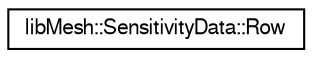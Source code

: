 digraph "Graphical Class Hierarchy"
{
  edge [fontname="FreeSans",fontsize="10",labelfontname="FreeSans",labelfontsize="10"];
  node [fontname="FreeSans",fontsize="10",shape=record];
  rankdir="LR";
  Node1 [label="libMesh::SensitivityData::Row",height=0.2,width=0.4,color="black", fillcolor="white", style="filled",URL="$classlibMesh_1_1SensitivityData_1_1Row.html"];
}
